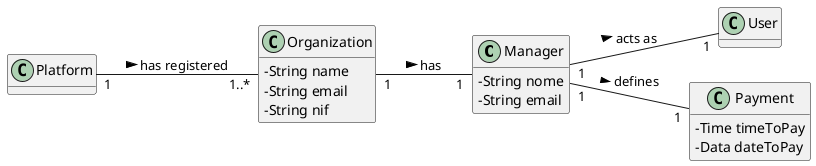@startuml
skinparam classAttributeIconSize 0
hide methods
left to right direction


class Manager {
  -String nome
  -String email
}

class User {
}


class Payment{
  -Time timeToPay
  -Data dateToPay
}

class Platform{
}


class Organization {
  -String name
  -String email
  -String nif
}


Manager "1" -- "1" User: acts as >
Manager "1" -- "1" Payment: defines >

Organization "1" -- "1" Manager : has >
Platform "1" -- "1..*" Organization: has registered >




@enduml

